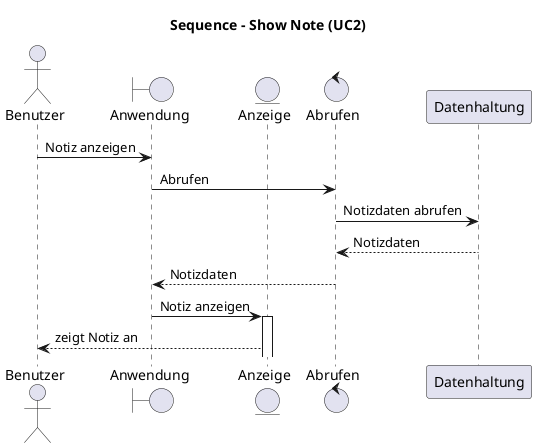 @startuml l2-uc2-show-note

title Sequence - Show Note (UC2)

actor "Benutzer" as user
boundary "Anwendung" as winforms
entity "Anzeige" as display
control "Abrufen" as service
participant "Datenhaltung" as repository

user -> winforms : Notiz anzeigen
winforms -> service : Abrufen
service -> repository : Notizdaten abrufen
repository --> service : Notizdaten
service --> winforms : Notizdaten
winforms -> display : Notiz anzeigen
activate display
display --> user : zeigt Notiz an

@enduml
